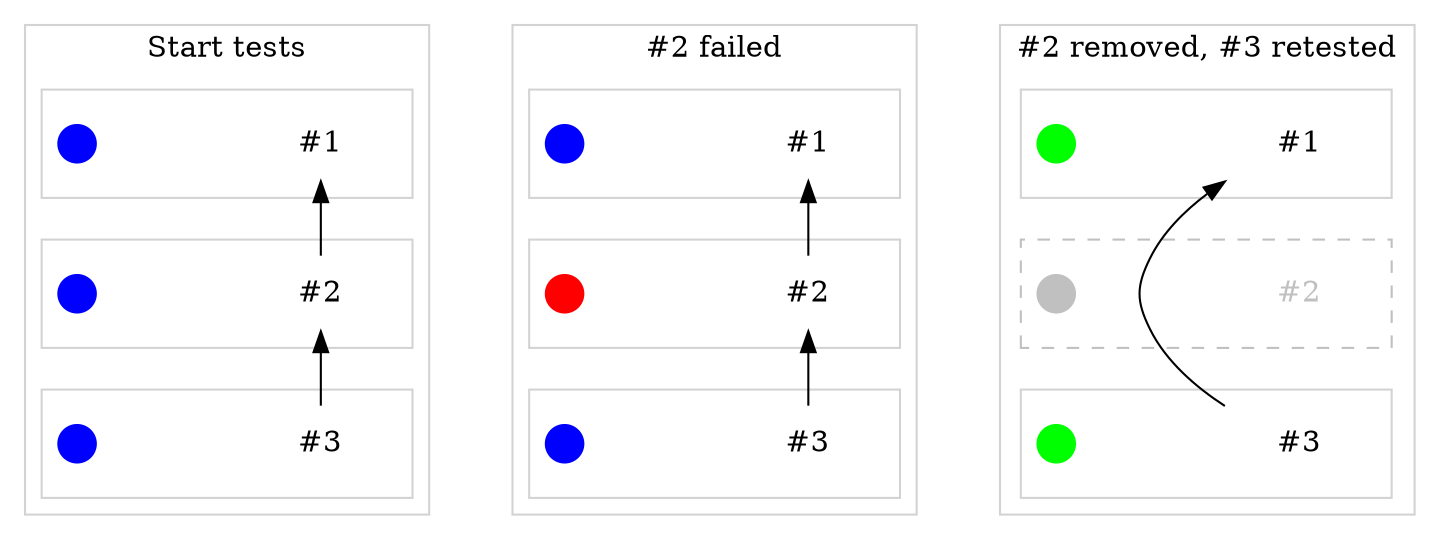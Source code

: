 digraph {
    nodesep = 0.5;
    ranksep = 1.0;
    node [shape=circle,width=1.0];
    edge [fontsize=10];
    rankdir=LR;

    subgraph cluster_one {
        label = "Start tests";
        color=lightgrey;
        subgraph cluster_A {
            label = "";
            color=lightgrey;
            "A1" [shape="point" color="blue" label="" width=0.25];
            "A2" [shape="box" color="white" label="#1"];
            A1 -> A2 [style=invis]
        }

        subgraph cluster_B {
            label = "";
            color=lightgrey;
            "B1" [shape="point" color="blue" label="" width=0.25];
            "B2" [shape="box" color="white" label="#2"];
            B1 -> B2 [style=invis]
        }

        subgraph cluster_C {
            label = "";
            color=lightgrey;
            "C1" [shape="point" color="blue" label="" width=0.25];
            "C2" [shape="box" color="white" label="#3"];
            C1 -> C2 [style=invis]
        }

        C2 -> B2 [constraint=False];
        B2 -> A2 [constraint=False];
    }

    subgraph cluster_two {
        label = "#2 failed";

        color=lightgrey;
        subgraph cluster_D {
            label = "";
            color=lightgrey;
            "D1" [shape="point" color="blue" label="" width=0.25];
            "D2" [shape="box" color="white" label="#1"];
            D1 -> D2 [style=invis]
        }

        subgraph cluster_E {
            label = "";
            color=lightgrey;
            "E1" [shape="point" color="red" label="" width=0.25];
            "E2" [shape="box" color="white" label="#2"];
            E1 -> E2 [style=invis]
        }

        subgraph cluster_F {
            label = "";
            color=lightgrey;
            "F1" [shape="point" color="blue" label="" width=0.25];
            "F2" [shape="box" color="white" label="#3"];
            F1 -> F2 [style=invis]
        }

        F2 -> E2 [constraint=False];
        E2 -> D2 [constraint=False];
    }

    A2 -> D1 [style=invis];

    subgraph cluster_three {
        label = "#2 removed, #3 retested"
        color=lightgrey;
        subgraph cluster_G {
            label = "";
            color=lightgrey;
            "G1" [shape="point" color="green" label="" width=0.25];
            "G2" [shape="box" color="white" label="#1"];
            G1 -> G2 [style=invis]
        }

        subgraph cluster_H {
            label = "";
            color=gray;
            style=dashed;
            "H1" [shape="point" color="gray" label="" width=0.25];
            "H2" [shape="box" color="white" label="#2" fontcolor=gray];
            H1 -> H2 [style=invis]
        }

        subgraph cluster_I {
            label = "";
            color=lightgrey;
            "I1" [shape="point" color="green" label="" width=0.25];
            "I2" [shape="box" color="white" label="#3"];
            I1 -> I2 [style=invis]
        }
        H2 -> G2 [constraint=False style=invis];
        I2 -> H2 [constraint=False style=invis];
        I2 -> G2 [constraint=False];
    }

    D2 -> G1 [style=invis];
}
